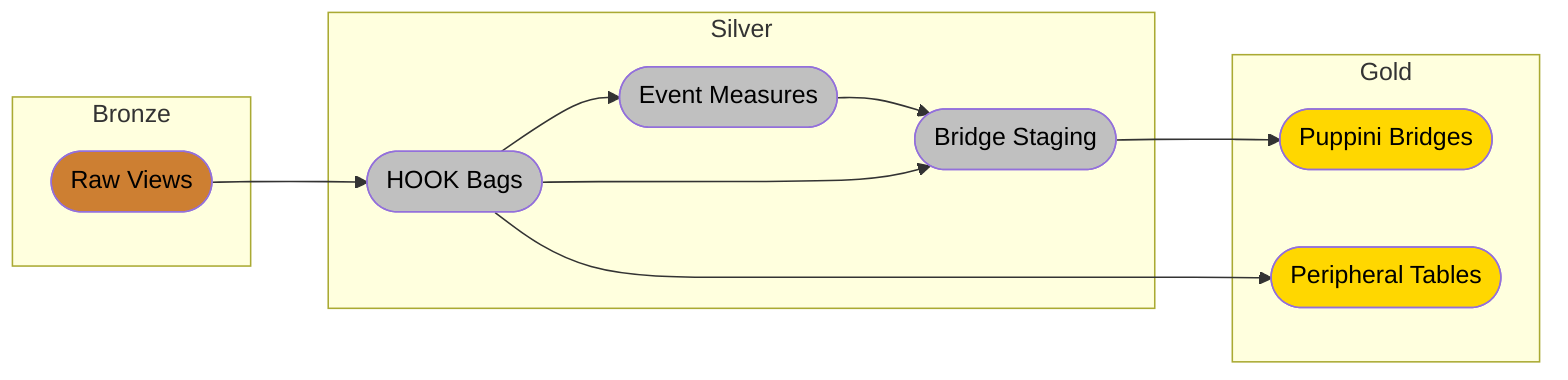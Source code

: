 flowchart LR

    subgraph bronze["Bronze"]
        raw(["Raw Views"])
    end

    subgraph silver["Silver"]
        hook(["HOOK Bags"])
        measures(["Event Measures"])
        bridge_staging(["Bridge Staging"])
    end

    subgraph gold["Gold"]
        bridge(["Puppini Bridges"])
        peripheral(["Peripheral Tables"])
    end

    raw --> hook --> measures --> bridge_staging --> bridge
    hook --> bridge_staging
    hook --> peripheral

    style raw fill:#CD7F32,color:black

    style hook fill:#C0C0C0,color:black
    style measures fill:#C0C0C0,color:black
    style bridge_staging fill:#C0C0C0,color:black

    style bridge fill:#FFD700,color:black
    style peripheral fill:#FFD700,color:black